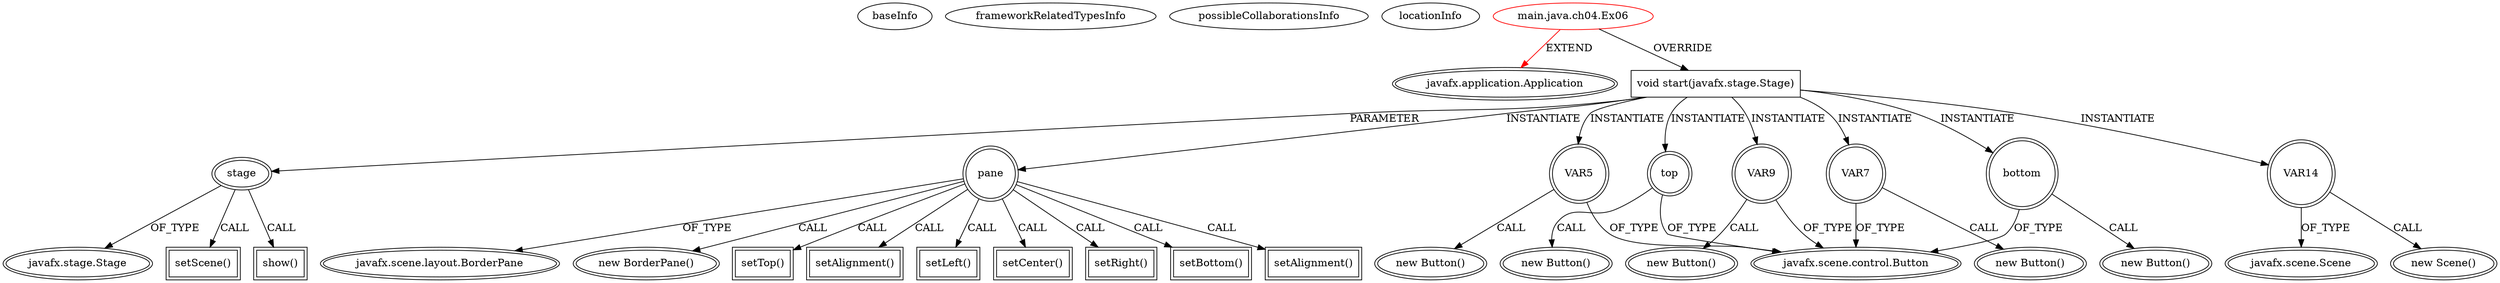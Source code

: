 digraph {
baseInfo[graphId=4438,category="extension_graph",isAnonymous=false,possibleRelation=false]
frameworkRelatedTypesInfo[0="javafx.application.Application"]
possibleCollaborationsInfo[]
locationInfo[projectName="t-kensuke-Java8",filePath="/t-kensuke-Java8/Java8-master/src/main/java/ch04/Ex06.java",contextSignature="Ex06",graphId="4438"]
0[label="main.java.ch04.Ex06",vertexType="ROOT_CLIENT_CLASS_DECLARATION",isFrameworkType=false,color=red]
1[label="javafx.application.Application",vertexType="FRAMEWORK_CLASS_TYPE",isFrameworkType=true,peripheries=2]
2[label="void start(javafx.stage.Stage)",vertexType="OVERRIDING_METHOD_DECLARATION",isFrameworkType=false,shape=box]
3[label="stage",vertexType="PARAMETER_DECLARATION",isFrameworkType=true,peripheries=2]
4[label="javafx.stage.Stage",vertexType="FRAMEWORK_CLASS_TYPE",isFrameworkType=true,peripheries=2]
6[label="pane",vertexType="VARIABLE_EXPRESION",isFrameworkType=true,peripheries=2,shape=circle]
7[label="javafx.scene.layout.BorderPane",vertexType="FRAMEWORK_CLASS_TYPE",isFrameworkType=true,peripheries=2]
5[label="new BorderPane()",vertexType="CONSTRUCTOR_CALL",isFrameworkType=true,peripheries=2]
9[label="top",vertexType="VARIABLE_EXPRESION",isFrameworkType=true,peripheries=2,shape=circle]
10[label="javafx.scene.control.Button",vertexType="FRAMEWORK_CLASS_TYPE",isFrameworkType=true,peripheries=2]
8[label="new Button()",vertexType="CONSTRUCTOR_CALL",isFrameworkType=true,peripheries=2]
12[label="setTop()",vertexType="INSIDE_CALL",isFrameworkType=true,peripheries=2,shape=box]
14[label="setAlignment()",vertexType="INSIDE_CALL",isFrameworkType=true,peripheries=2,shape=box]
16[label="setLeft()",vertexType="INSIDE_CALL",isFrameworkType=true,peripheries=2,shape=box]
18[label="VAR5",vertexType="VARIABLE_EXPRESION",isFrameworkType=true,peripheries=2,shape=circle]
17[label="new Button()",vertexType="CONSTRUCTOR_CALL",isFrameworkType=true,peripheries=2]
21[label="setCenter()",vertexType="INSIDE_CALL",isFrameworkType=true,peripheries=2,shape=box]
23[label="VAR7",vertexType="VARIABLE_EXPRESION",isFrameworkType=true,peripheries=2,shape=circle]
22[label="new Button()",vertexType="CONSTRUCTOR_CALL",isFrameworkType=true,peripheries=2]
26[label="setRight()",vertexType="INSIDE_CALL",isFrameworkType=true,peripheries=2,shape=box]
28[label="VAR9",vertexType="VARIABLE_EXPRESION",isFrameworkType=true,peripheries=2,shape=circle]
27[label="new Button()",vertexType="CONSTRUCTOR_CALL",isFrameworkType=true,peripheries=2]
31[label="bottom",vertexType="VARIABLE_EXPRESION",isFrameworkType=true,peripheries=2,shape=circle]
30[label="new Button()",vertexType="CONSTRUCTOR_CALL",isFrameworkType=true,peripheries=2]
34[label="setBottom()",vertexType="INSIDE_CALL",isFrameworkType=true,peripheries=2,shape=box]
36[label="setAlignment()",vertexType="INSIDE_CALL",isFrameworkType=true,peripheries=2,shape=box]
38[label="setScene()",vertexType="INSIDE_CALL",isFrameworkType=true,peripheries=2,shape=box]
40[label="VAR14",vertexType="VARIABLE_EXPRESION",isFrameworkType=true,peripheries=2,shape=circle]
41[label="javafx.scene.Scene",vertexType="FRAMEWORK_CLASS_TYPE",isFrameworkType=true,peripheries=2]
39[label="new Scene()",vertexType="CONSTRUCTOR_CALL",isFrameworkType=true,peripheries=2]
43[label="show()",vertexType="INSIDE_CALL",isFrameworkType=true,peripheries=2,shape=box]
0->1[label="EXTEND",color=red]
0->2[label="OVERRIDE"]
3->4[label="OF_TYPE"]
2->3[label="PARAMETER"]
2->6[label="INSTANTIATE"]
6->7[label="OF_TYPE"]
6->5[label="CALL"]
2->9[label="INSTANTIATE"]
9->10[label="OF_TYPE"]
9->8[label="CALL"]
6->12[label="CALL"]
6->14[label="CALL"]
6->16[label="CALL"]
2->18[label="INSTANTIATE"]
18->10[label="OF_TYPE"]
18->17[label="CALL"]
6->21[label="CALL"]
2->23[label="INSTANTIATE"]
23->10[label="OF_TYPE"]
23->22[label="CALL"]
6->26[label="CALL"]
2->28[label="INSTANTIATE"]
28->10[label="OF_TYPE"]
28->27[label="CALL"]
2->31[label="INSTANTIATE"]
31->10[label="OF_TYPE"]
31->30[label="CALL"]
6->34[label="CALL"]
6->36[label="CALL"]
3->38[label="CALL"]
2->40[label="INSTANTIATE"]
40->41[label="OF_TYPE"]
40->39[label="CALL"]
3->43[label="CALL"]
}
